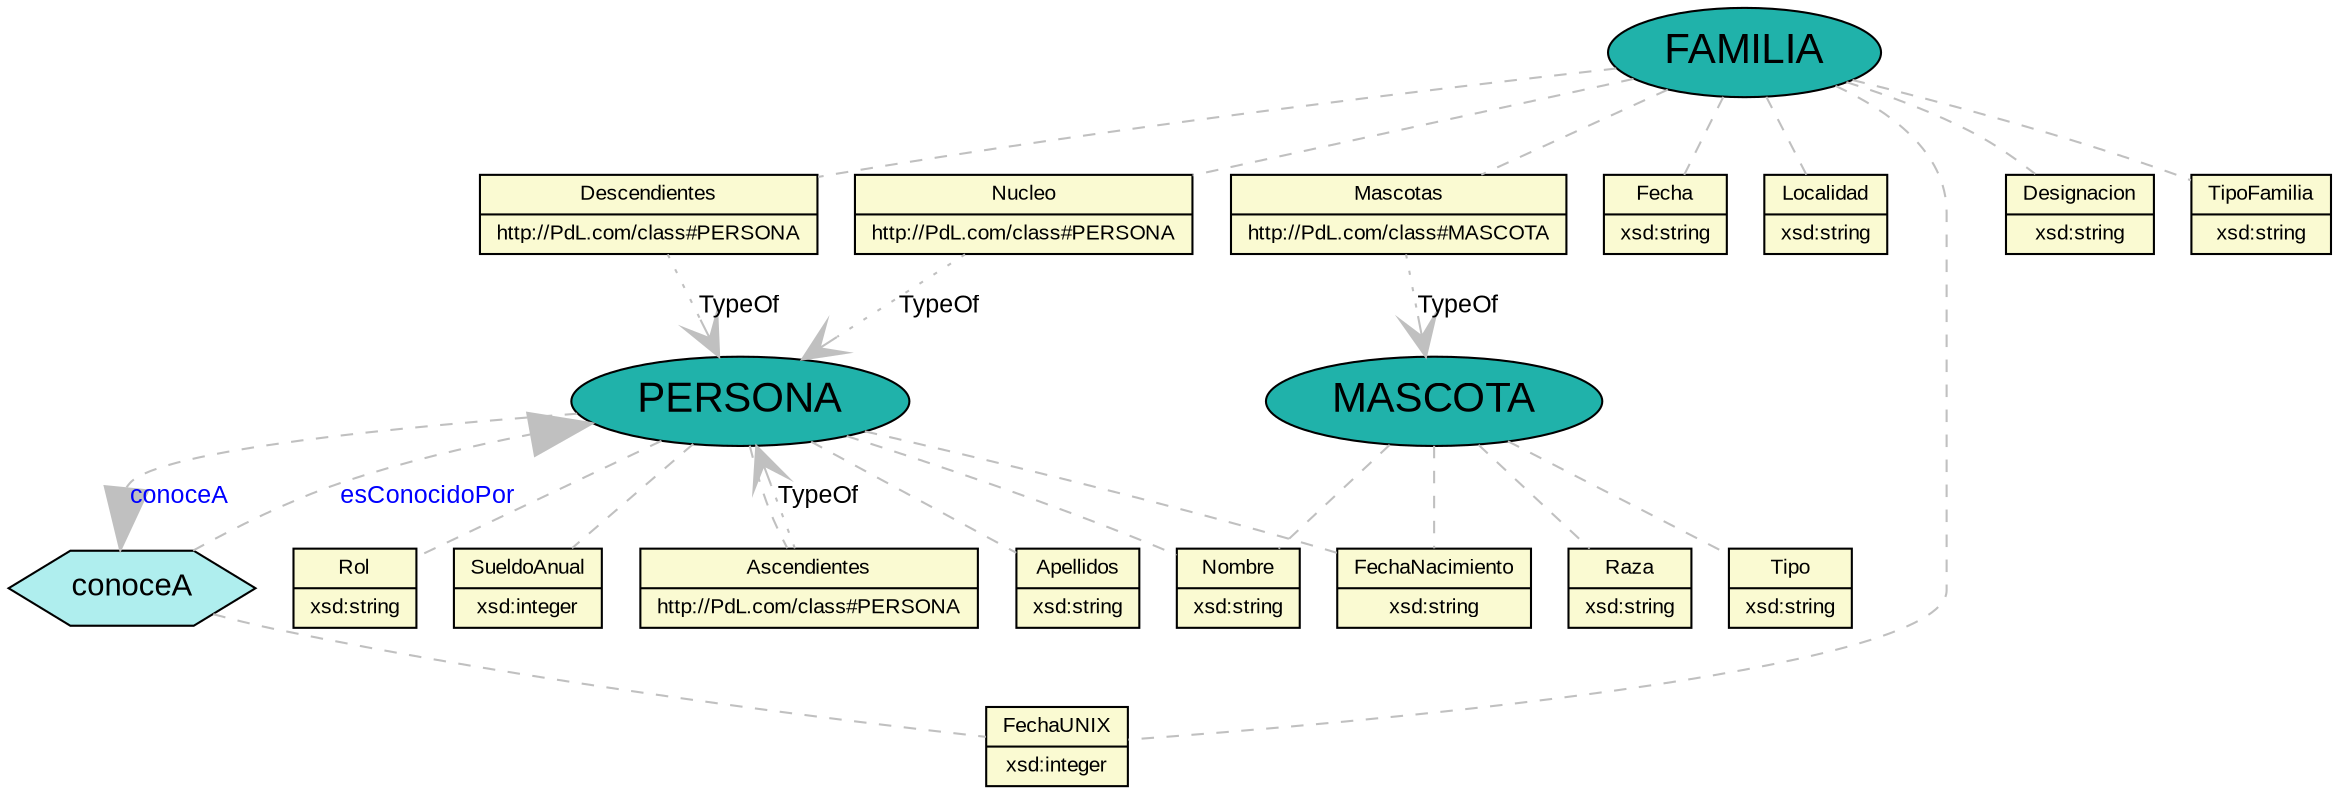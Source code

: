 graph ejemplo{
//Defecto
node [fontname="Arial"];
edge [fontname="Arial",fontsize=12];

//PROPERTIES
node[fontsize=10, fillcolor="lightgoldenrodyellow", style="filled", shape="record", ]
property_Apellidos [label="{Apellidos|xsd:string}"];
property_Mascotas [label="{Mascotas|http://PdL.com/class#MASCOTA}"];
property_Fecha [label="{Fecha|xsd:string}"];
property_FechaNacimiento [label="{FechaNacimiento|xsd:string}"];
property_Tipo [label="{Tipo|xsd:string}"];
property_Descendientes [label="{Descendientes|http://PdL.com/class#PERSONA}"];
property_Raza [label="{Raza|xsd:string}"];
property_Localidad [label="{Localidad|xsd:string}"];
property_Rol [label="{Rol|xsd:string}"];
property_SueldoAnual [label="{SueldoAnual|xsd:integer}"];
property_FechaUNIX [label="{FechaUNIX|xsd:integer}"];
property_Nucleo [label="{Nucleo|http://PdL.com/class#PERSONA}"];
property_Nombre [label="{Nombre|xsd:string}"];
property_Ascendientes [label="{Ascendientes|http://PdL.com/class#PERSONA}"];
property_Designacion [label="{Designacion|xsd:string}"];
property_TipoFamilia [label="{TipoFamilia|xsd:string}"];

//CLASES
node[fontsize=20, fillcolor="lightseagreen", style="filled", shape="ellipse", ]
class_PERSONA [label=PERSONA];
class_MASCOTA [label=MASCOTA];
class_FAMILIA [label=FAMILIA];

//RELACIONES
node[fontsize=15, fillcolor="paleturquoise", style="filled", shape="hexagon", ]
relationship_conoceA [label=conoceA];

//CLASE -- PROPIEDAD
edge[len_relationship="3", style="dashed", color="grey", ]
class_PERSONA -- property_Nombre;
class_PERSONA -- property_Apellidos;
class_PERSONA -- property_Rol;
class_PERSONA -- property_FechaNacimiento;
class_PERSONA -- property_SueldoAnual;
class_PERSONA -- property_Ascendientes;
class_MASCOTA -- property_Tipo;
class_MASCOTA -- property_Nombre;
class_MASCOTA -- property_Raza;
class_MASCOTA -- property_FechaNacimiento;
class_FAMILIA -- property_FechaUNIX;
class_FAMILIA -- property_Fecha;
class_FAMILIA -- property_Localidad;
class_FAMILIA -- property_TipoFamilia;
class_FAMILIA -- property_Designacion;
class_FAMILIA -- property_Nucleo;
class_FAMILIA -- property_Descendientes;
class_FAMILIA -- property_Mascotas;

//RELACION -- PROPIEDAD
relationship_conoceA -- property_FechaUNIX;

// uso indirecto de definición de tipos
property_Mascotas -- class_MASCOTA [arrowsize=2, style="dotted", arrowhead="vee", dir="forward", label="TypeOf"];
property_Descendientes -- class_PERSONA [arrowsize=2, style="dotted", arrowhead="vee", dir="forward", label="TypeOf"];
property_Nucleo -- class_PERSONA [arrowsize=2, style="dotted", arrowhead="vee", dir="forward", label="TypeOf"];
property_Ascendientes -- class_PERSONA [arrowsize=2, style="dotted", arrowhead="vee", dir="forward", label="TypeOf"];

// herencias

// enlaces de relaciones
class_PERSONA -- relationship_conoceA [arrowsize=3, arrowhead="normal", dir="back", label="conoceA"fontcolor=blue,dir=forward,arrowhead=normal];
relationship_conoceA -- class_PERSONA [arrowsize=3, arrowhead="normal", dir="back", label="esConocidoPor"fontcolor=blue,dir=forward,arrowhead=normal];

}

